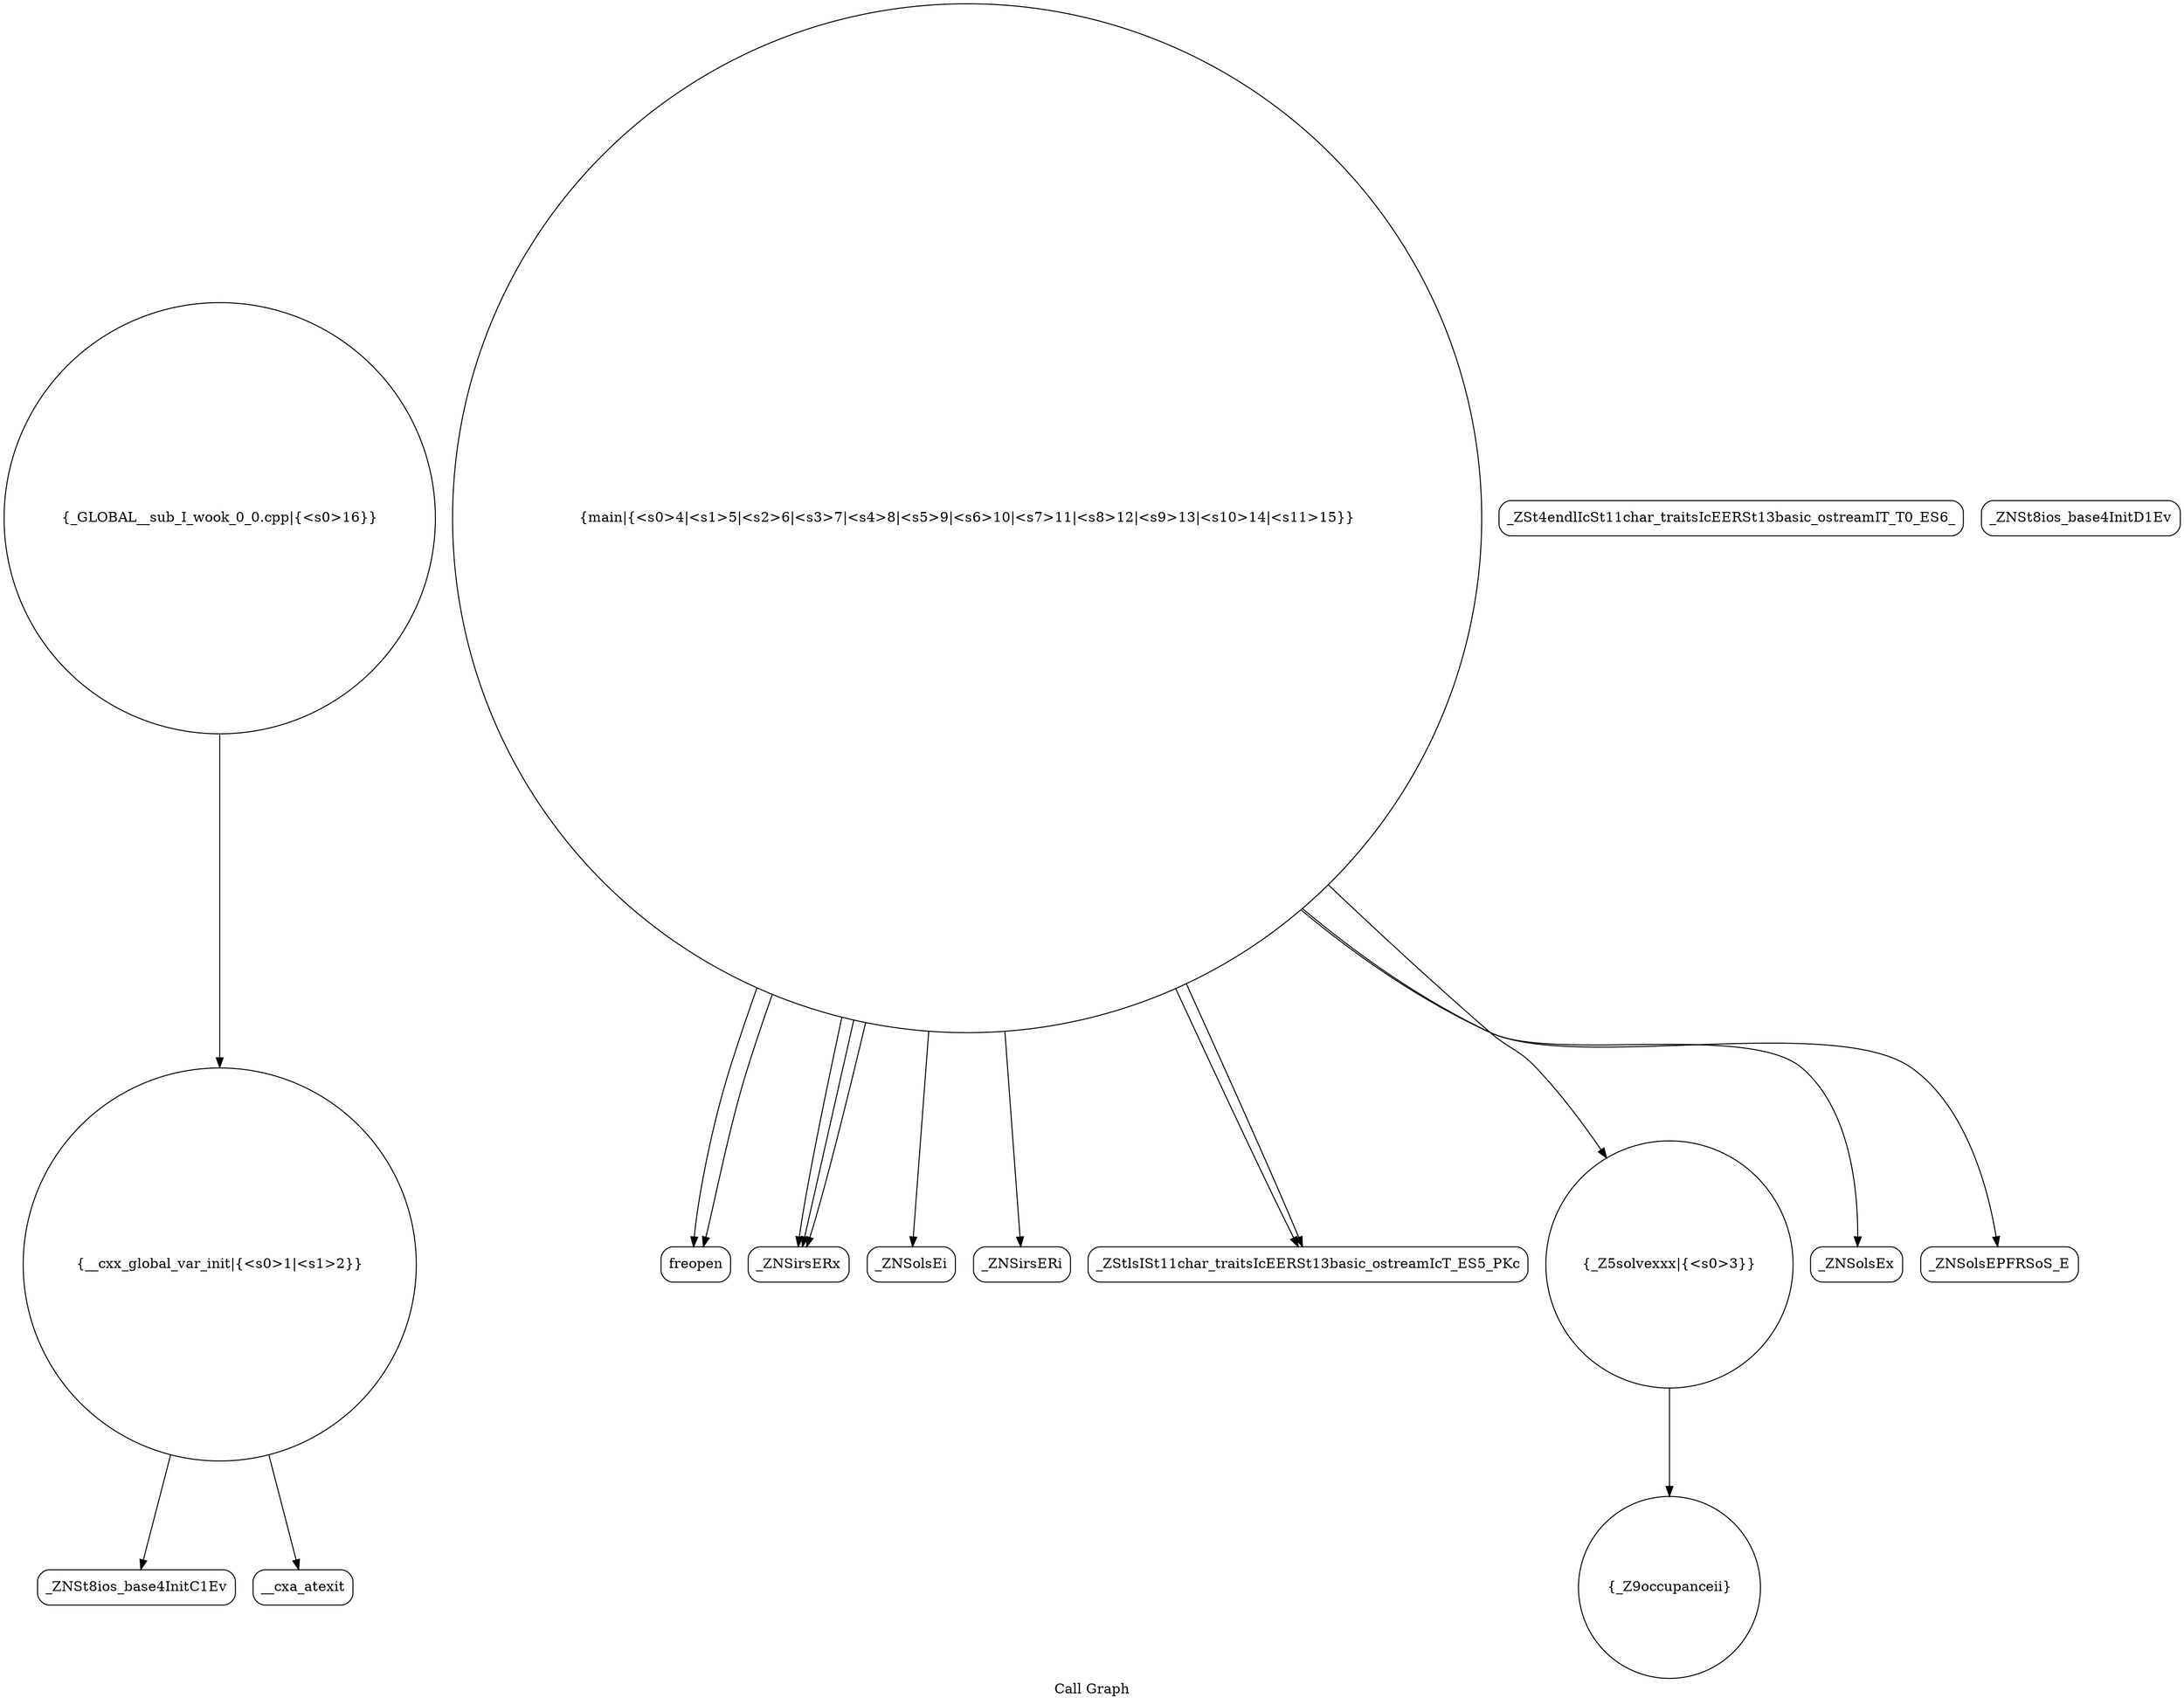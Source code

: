 digraph "Call Graph" {
	label="Call Graph";

	Node0x55de5db5eb00 [shape=record,shape=circle,label="{__cxx_global_var_init|{<s0>1|<s1>2}}"];
	Node0x55de5db5eb00:s0 -> Node0x55de5db5ef90[color=black];
	Node0x55de5db5eb00:s1 -> Node0x55de5db5f090[color=black];
	Node0x55de5db5f290 [shape=record,shape=Mrecord,label="{freopen}"];
	Node0x55de5db5f610 [shape=record,shape=Mrecord,label="{_ZSt4endlIcSt11char_traitsIcEERSt13basic_ostreamIT_T0_ES6_}"];
	Node0x55de5db5f010 [shape=record,shape=Mrecord,label="{_ZNSt8ios_base4InitD1Ev}"];
	Node0x55de5db5f390 [shape=record,shape=Mrecord,label="{_ZNSirsERx}"];
	Node0x55de5db5f110 [shape=record,shape=circle,label="{_Z9occupanceii}"];
	Node0x55de5db5f490 [shape=record,shape=Mrecord,label="{_ZNSolsEi}"];
	Node0x55de5db5f210 [shape=record,shape=circle,label="{main|{<s0>4|<s1>5|<s2>6|<s3>7|<s4>8|<s5>9|<s6>10|<s7>11|<s8>12|<s9>13|<s10>14|<s11>15}}"];
	Node0x55de5db5f210:s0 -> Node0x55de5db5f290[color=black];
	Node0x55de5db5f210:s1 -> Node0x55de5db5f290[color=black];
	Node0x55de5db5f210:s2 -> Node0x55de5db5f310[color=black];
	Node0x55de5db5f210:s3 -> Node0x55de5db5f390[color=black];
	Node0x55de5db5f210:s4 -> Node0x55de5db5f390[color=black];
	Node0x55de5db5f210:s5 -> Node0x55de5db5f390[color=black];
	Node0x55de5db5f210:s6 -> Node0x55de5db5f410[color=black];
	Node0x55de5db5f210:s7 -> Node0x55de5db5f490[color=black];
	Node0x55de5db5f210:s8 -> Node0x55de5db5f410[color=black];
	Node0x55de5db5f210:s9 -> Node0x55de5db5f190[color=black];
	Node0x55de5db5f210:s10 -> Node0x55de5db5f510[color=black];
	Node0x55de5db5f210:s11 -> Node0x55de5db5f590[color=black];
	Node0x55de5db5f590 [shape=record,shape=Mrecord,label="{_ZNSolsEPFRSoS_E}"];
	Node0x55de5db5ef90 [shape=record,shape=Mrecord,label="{_ZNSt8ios_base4InitC1Ev}"];
	Node0x55de5db5f310 [shape=record,shape=Mrecord,label="{_ZNSirsERi}"];
	Node0x55de5db5f690 [shape=record,shape=circle,label="{_GLOBAL__sub_I_wook_0_0.cpp|{<s0>16}}"];
	Node0x55de5db5f690:s0 -> Node0x55de5db5eb00[color=black];
	Node0x55de5db5f090 [shape=record,shape=Mrecord,label="{__cxa_atexit}"];
	Node0x55de5db5f410 [shape=record,shape=Mrecord,label="{_ZStlsISt11char_traitsIcEERSt13basic_ostreamIcT_ES5_PKc}"];
	Node0x55de5db5f190 [shape=record,shape=circle,label="{_Z5solvexxx|{<s0>3}}"];
	Node0x55de5db5f190:s0 -> Node0x55de5db5f110[color=black];
	Node0x55de5db5f510 [shape=record,shape=Mrecord,label="{_ZNSolsEx}"];
}
